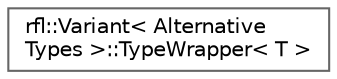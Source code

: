 digraph "类继承关系图"
{
 // LATEX_PDF_SIZE
  bgcolor="transparent";
  edge [fontname=Helvetica,fontsize=10,labelfontname=Helvetica,labelfontsize=10];
  node [fontname=Helvetica,fontsize=10,shape=box,height=0.2,width=0.4];
  rankdir="LR";
  Node0 [id="Node000000",label="rfl::Variant\< Alternative\lTypes \>::TypeWrapper\< T \>",height=0.2,width=0.4,color="grey40", fillcolor="white", style="filled",URL="$structrfl_1_1_variant_1_1_type_wrapper.html",tooltip=" "];
}
